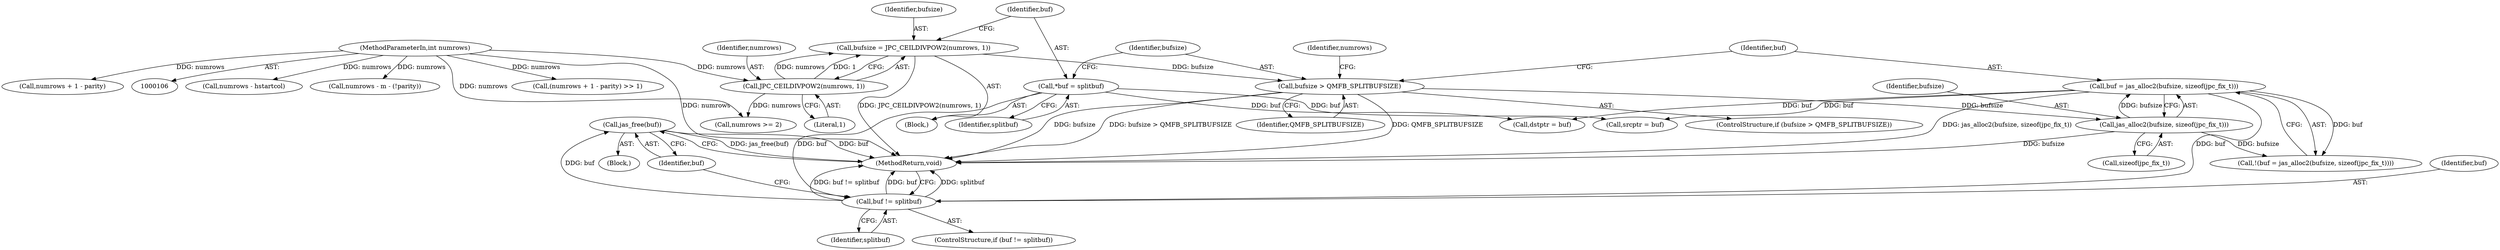 digraph "1_jasper_4a59cfaf9ab3d48fca4a15c0d2674bf7138e3d1a_2@API" {
"1000344" [label="(Call,jas_free(buf))"];
"1000340" [label="(Call,buf != splitbuf)"];
"1000139" [label="(Call,buf = jas_alloc2(bufsize, sizeof(jpc_fix_t)))"];
"1000141" [label="(Call,jas_alloc2(bufsize, sizeof(jpc_fix_t)))"];
"1000133" [label="(Call,bufsize > QMFB_SPLITBUFSIZE)"];
"1000114" [label="(Call,bufsize = JPC_CEILDIVPOW2(numrows, 1))"];
"1000116" [label="(Call,JPC_CEILDIVPOW2(numrows, 1))"];
"1000108" [label="(MethodParameterIn,int numrows)"];
"1000121" [label="(Call,*buf = splitbuf)"];
"1000108" [label="(MethodParameterIn,int numrows)"];
"1000116" [label="(Call,JPC_CEILDIVPOW2(numrows, 1))"];
"1000343" [label="(Block,)"];
"1000142" [label="(Identifier,bufsize)"];
"1000117" [label="(Identifier,numrows)"];
"1000138" [label="(Call,!(buf = jas_alloc2(bufsize, sizeof(jpc_fix_t))))"];
"1000163" [label="(Call,numrows - hstartcol)"];
"1000243" [label="(Call,numrows - m - (!parity))"];
"1000340" [label="(Call,buf != splitbuf)"];
"1000114" [label="(Call,bufsize = JPC_CEILDIVPOW2(numrows, 1))"];
"1000115" [label="(Identifier,bufsize)"];
"1000133" [label="(Call,bufsize > QMFB_SPLITBUFSIZE)"];
"1000118" [label="(Literal,1)"];
"1000141" [label="(Call,jas_alloc2(bufsize, sizeof(jpc_fix_t)))"];
"1000135" [label="(Identifier,QMFB_SPLITBUFSIZE)"];
"1000123" [label="(Identifier,splitbuf)"];
"1000346" [label="(MethodReturn,void)"];
"1000342" [label="(Identifier,splitbuf)"];
"1000345" [label="(Identifier,buf)"];
"1000112" [label="(Block,)"];
"1000149" [label="(Identifier,numrows)"];
"1000339" [label="(ControlStructure,if (buf != splitbuf))"];
"1000344" [label="(Call,jas_free(buf))"];
"1000341" [label="(Identifier,buf)"];
"1000134" [label="(Identifier,bufsize)"];
"1000296" [label="(Call,srcptr = buf)"];
"1000121" [label="(Call,*buf = splitbuf)"];
"1000139" [label="(Call,buf = jas_alloc2(bufsize, sizeof(jpc_fix_t)))"];
"1000169" [label="(Call,dstptr = buf)"];
"1000122" [label="(Identifier,buf)"];
"1000143" [label="(Call,sizeof(jpc_fix_t))"];
"1000148" [label="(Call,numrows >= 2)"];
"1000154" [label="(Call,(numrows + 1 - parity) >> 1)"];
"1000155" [label="(Call,numrows + 1 - parity)"];
"1000132" [label="(ControlStructure,if (bufsize > QMFB_SPLITBUFSIZE))"];
"1000140" [label="(Identifier,buf)"];
"1000344" -> "1000343"  [label="AST: "];
"1000344" -> "1000345"  [label="CFG: "];
"1000345" -> "1000344"  [label="AST: "];
"1000346" -> "1000344"  [label="CFG: "];
"1000344" -> "1000346"  [label="DDG: jas_free(buf)"];
"1000344" -> "1000346"  [label="DDG: buf"];
"1000340" -> "1000344"  [label="DDG: buf"];
"1000340" -> "1000339"  [label="AST: "];
"1000340" -> "1000342"  [label="CFG: "];
"1000341" -> "1000340"  [label="AST: "];
"1000342" -> "1000340"  [label="AST: "];
"1000345" -> "1000340"  [label="CFG: "];
"1000346" -> "1000340"  [label="CFG: "];
"1000340" -> "1000346"  [label="DDG: splitbuf"];
"1000340" -> "1000346"  [label="DDG: buf != splitbuf"];
"1000340" -> "1000346"  [label="DDG: buf"];
"1000139" -> "1000340"  [label="DDG: buf"];
"1000121" -> "1000340"  [label="DDG: buf"];
"1000139" -> "1000138"  [label="AST: "];
"1000139" -> "1000141"  [label="CFG: "];
"1000140" -> "1000139"  [label="AST: "];
"1000141" -> "1000139"  [label="AST: "];
"1000138" -> "1000139"  [label="CFG: "];
"1000139" -> "1000346"  [label="DDG: jas_alloc2(bufsize, sizeof(jpc_fix_t))"];
"1000139" -> "1000138"  [label="DDG: buf"];
"1000141" -> "1000139"  [label="DDG: bufsize"];
"1000139" -> "1000169"  [label="DDG: buf"];
"1000139" -> "1000296"  [label="DDG: buf"];
"1000141" -> "1000143"  [label="CFG: "];
"1000142" -> "1000141"  [label="AST: "];
"1000143" -> "1000141"  [label="AST: "];
"1000141" -> "1000346"  [label="DDG: bufsize"];
"1000141" -> "1000138"  [label="DDG: bufsize"];
"1000133" -> "1000141"  [label="DDG: bufsize"];
"1000133" -> "1000132"  [label="AST: "];
"1000133" -> "1000135"  [label="CFG: "];
"1000134" -> "1000133"  [label="AST: "];
"1000135" -> "1000133"  [label="AST: "];
"1000140" -> "1000133"  [label="CFG: "];
"1000149" -> "1000133"  [label="CFG: "];
"1000133" -> "1000346"  [label="DDG: bufsize"];
"1000133" -> "1000346"  [label="DDG: bufsize > QMFB_SPLITBUFSIZE"];
"1000133" -> "1000346"  [label="DDG: QMFB_SPLITBUFSIZE"];
"1000114" -> "1000133"  [label="DDG: bufsize"];
"1000114" -> "1000112"  [label="AST: "];
"1000114" -> "1000116"  [label="CFG: "];
"1000115" -> "1000114"  [label="AST: "];
"1000116" -> "1000114"  [label="AST: "];
"1000122" -> "1000114"  [label="CFG: "];
"1000114" -> "1000346"  [label="DDG: JPC_CEILDIVPOW2(numrows, 1)"];
"1000116" -> "1000114"  [label="DDG: numrows"];
"1000116" -> "1000114"  [label="DDG: 1"];
"1000116" -> "1000118"  [label="CFG: "];
"1000117" -> "1000116"  [label="AST: "];
"1000118" -> "1000116"  [label="AST: "];
"1000108" -> "1000116"  [label="DDG: numrows"];
"1000116" -> "1000148"  [label="DDG: numrows"];
"1000108" -> "1000106"  [label="AST: "];
"1000108" -> "1000346"  [label="DDG: numrows"];
"1000108" -> "1000148"  [label="DDG: numrows"];
"1000108" -> "1000154"  [label="DDG: numrows"];
"1000108" -> "1000155"  [label="DDG: numrows"];
"1000108" -> "1000163"  [label="DDG: numrows"];
"1000108" -> "1000243"  [label="DDG: numrows"];
"1000121" -> "1000112"  [label="AST: "];
"1000121" -> "1000123"  [label="CFG: "];
"1000122" -> "1000121"  [label="AST: "];
"1000123" -> "1000121"  [label="AST: "];
"1000134" -> "1000121"  [label="CFG: "];
"1000121" -> "1000169"  [label="DDG: buf"];
"1000121" -> "1000296"  [label="DDG: buf"];
}
